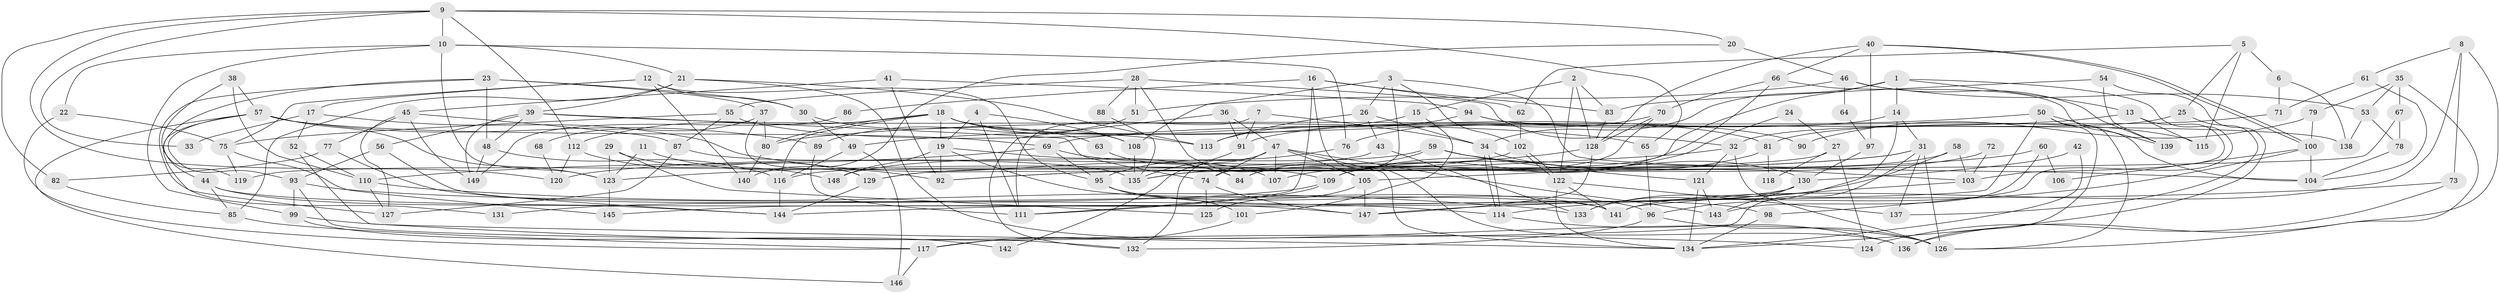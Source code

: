 // coarse degree distribution, {6: 0.10810810810810811, 4: 0.21621621621621623, 7: 0.05405405405405406, 3: 0.16216216216216217, 9: 0.06756756756756757, 2: 0.0945945945945946, 11: 0.05405405405405406, 10: 0.06756756756756757, 12: 0.02702702702702703, 8: 0.05405405405405406, 5: 0.08108108108108109, 15: 0.013513513513513514}
// Generated by graph-tools (version 1.1) at 2025/19/03/04/25 18:19:01]
// undirected, 149 vertices, 298 edges
graph export_dot {
graph [start="1"]
  node [color=gray90,style=filled];
  1;
  2;
  3;
  4;
  5;
  6;
  7;
  8;
  9;
  10;
  11;
  12;
  13;
  14;
  15;
  16;
  17;
  18;
  19;
  20;
  21;
  22;
  23;
  24;
  25;
  26;
  27;
  28;
  29;
  30;
  31;
  32;
  33;
  34;
  35;
  36;
  37;
  38;
  39;
  40;
  41;
  42;
  43;
  44;
  45;
  46;
  47;
  48;
  49;
  50;
  51;
  52;
  53;
  54;
  55;
  56;
  57;
  58;
  59;
  60;
  61;
  62;
  63;
  64;
  65;
  66;
  67;
  68;
  69;
  70;
  71;
  72;
  73;
  74;
  75;
  76;
  77;
  78;
  79;
  80;
  81;
  82;
  83;
  84;
  85;
  86;
  87;
  88;
  89;
  90;
  91;
  92;
  93;
  94;
  95;
  96;
  97;
  98;
  99;
  100;
  101;
  102;
  103;
  104;
  105;
  106;
  107;
  108;
  109;
  110;
  111;
  112;
  113;
  114;
  115;
  116;
  117;
  118;
  119;
  120;
  121;
  122;
  123;
  124;
  125;
  126;
  127;
  128;
  129;
  130;
  131;
  132;
  133;
  134;
  135;
  136;
  137;
  138;
  139;
  140;
  141;
  142;
  143;
  144;
  145;
  146;
  147;
  148;
  149;
  1 -- 14;
  1 -- 34;
  1 -- 13;
  1 -- 98;
  1 -- 135;
  2 -- 122;
  2 -- 128;
  2 -- 15;
  2 -- 83;
  3 -- 26;
  3 -- 74;
  3 -- 102;
  3 -- 104;
  3 -- 108;
  4 -- 111;
  4 -- 108;
  4 -- 19;
  5 -- 62;
  5 -- 25;
  5 -- 6;
  5 -- 115;
  6 -- 138;
  6 -- 71;
  7 -- 91;
  7 -- 34;
  7 -- 111;
  8 -- 141;
  8 -- 136;
  8 -- 61;
  8 -- 73;
  9 -- 120;
  9 -- 65;
  9 -- 10;
  9 -- 20;
  9 -- 33;
  9 -- 82;
  9 -- 112;
  10 -- 123;
  10 -- 21;
  10 -- 22;
  10 -- 76;
  10 -- 99;
  11 -- 123;
  11 -- 92;
  12 -- 95;
  12 -- 75;
  12 -- 17;
  12 -- 30;
  12 -- 140;
  13 -- 115;
  13 -- 69;
  13 -- 103;
  14 -- 31;
  14 -- 91;
  14 -- 96;
  15 -- 49;
  15 -- 101;
  16 -- 136;
  16 -- 83;
  16 -- 62;
  16 -- 86;
  16 -- 111;
  17 -- 52;
  17 -- 33;
  17 -- 109;
  18 -- 19;
  18 -- 108;
  18 -- 80;
  18 -- 90;
  18 -- 112;
  18 -- 113;
  18 -- 116;
  19 -- 84;
  19 -- 92;
  19 -- 141;
  19 -- 148;
  20 -- 46;
  20 -- 140;
  21 -- 85;
  21 -- 39;
  21 -- 113;
  21 -- 126;
  22 -- 117;
  22 -- 75;
  23 -- 37;
  23 -- 44;
  23 -- 30;
  23 -- 48;
  23 -- 131;
  24 -- 27;
  24 -- 107;
  25 -- 137;
  25 -- 32;
  26 -- 34;
  26 -- 113;
  26 -- 43;
  27 -- 116;
  27 -- 124;
  27 -- 118;
  28 -- 105;
  28 -- 32;
  28 -- 51;
  28 -- 55;
  28 -- 88;
  29 -- 129;
  29 -- 123;
  29 -- 125;
  30 -- 49;
  30 -- 63;
  31 -- 126;
  31 -- 117;
  31 -- 92;
  31 -- 120;
  31 -- 137;
  32 -- 121;
  32 -- 126;
  32 -- 123;
  34 -- 114;
  34 -- 114;
  34 -- 130;
  35 -- 126;
  35 -- 67;
  35 -- 53;
  35 -- 79;
  36 -- 132;
  36 -- 47;
  36 -- 91;
  37 -- 129;
  37 -- 80;
  37 -- 68;
  38 -- 110;
  38 -- 57;
  38 -- 119;
  39 -- 149;
  39 -- 48;
  39 -- 56;
  39 -- 65;
  39 -- 74;
  40 -- 100;
  40 -- 100;
  40 -- 66;
  40 -- 97;
  40 -- 128;
  41 -- 45;
  41 -- 92;
  41 -- 94;
  42 -- 134;
  42 -- 130;
  43 -- 119;
  43 -- 133;
  44 -- 144;
  44 -- 147;
  44 -- 85;
  45 -- 77;
  45 -- 87;
  45 -- 127;
  45 -- 149;
  46 -- 51;
  46 -- 139;
  46 -- 53;
  46 -- 64;
  47 -- 134;
  47 -- 74;
  47 -- 105;
  47 -- 107;
  47 -- 132;
  47 -- 142;
  47 -- 143;
  48 -- 116;
  48 -- 149;
  49 -- 116;
  49 -- 146;
  50 -- 80;
  50 -- 126;
  50 -- 136;
  50 -- 139;
  50 -- 144;
  51 -- 89;
  52 -- 134;
  52 -- 110;
  53 -- 78;
  53 -- 138;
  54 -- 83;
  54 -- 134;
  54 -- 139;
  55 -- 87;
  55 -- 75;
  55 -- 81;
  56 -- 93;
  56 -- 141;
  57 -- 127;
  57 -- 69;
  57 -- 89;
  57 -- 93;
  57 -- 123;
  57 -- 146;
  58 -- 109;
  58 -- 103;
  58 -- 133;
  59 -- 148;
  59 -- 103;
  59 -- 84;
  59 -- 121;
  60 -- 143;
  60 -- 92;
  60 -- 106;
  61 -- 71;
  61 -- 104;
  62 -- 102;
  63 -- 84;
  64 -- 97;
  65 -- 96;
  66 -- 104;
  66 -- 109;
  66 -- 70;
  67 -- 129;
  67 -- 78;
  68 -- 120;
  69 -- 95;
  69 -- 107;
  69 -- 110;
  70 -- 76;
  70 -- 84;
  70 -- 128;
  71 -- 81;
  72 -- 103;
  72 -- 105;
  73 -- 147;
  73 -- 124;
  74 -- 125;
  74 -- 147;
  75 -- 119;
  75 -- 145;
  76 -- 95;
  77 -- 82;
  77 -- 144;
  78 -- 104;
  79 -- 100;
  79 -- 90;
  80 -- 140;
  81 -- 109;
  81 -- 118;
  82 -- 85;
  83 -- 128;
  85 -- 117;
  86 -- 149;
  87 -- 135;
  87 -- 127;
  88 -- 135;
  89 -- 111;
  91 -- 135;
  93 -- 114;
  93 -- 99;
  93 -- 132;
  94 -- 113;
  94 -- 115;
  94 -- 138;
  95 -- 98;
  95 -- 96;
  95 -- 101;
  96 -- 132;
  96 -- 126;
  97 -- 130;
  98 -- 134;
  99 -- 124;
  99 -- 142;
  100 -- 104;
  100 -- 106;
  100 -- 114;
  101 -- 117;
  102 -- 122;
  102 -- 122;
  102 -- 129;
  103 -- 141;
  105 -- 147;
  105 -- 125;
  108 -- 135;
  109 -- 111;
  109 -- 131;
  110 -- 133;
  110 -- 127;
  112 -- 120;
  112 -- 148;
  114 -- 136;
  116 -- 144;
  117 -- 146;
  121 -- 143;
  121 -- 134;
  122 -- 141;
  122 -- 134;
  122 -- 137;
  123 -- 145;
  128 -- 135;
  128 -- 147;
  129 -- 144;
  130 -- 145;
  130 -- 133;
  130 -- 143;
}
